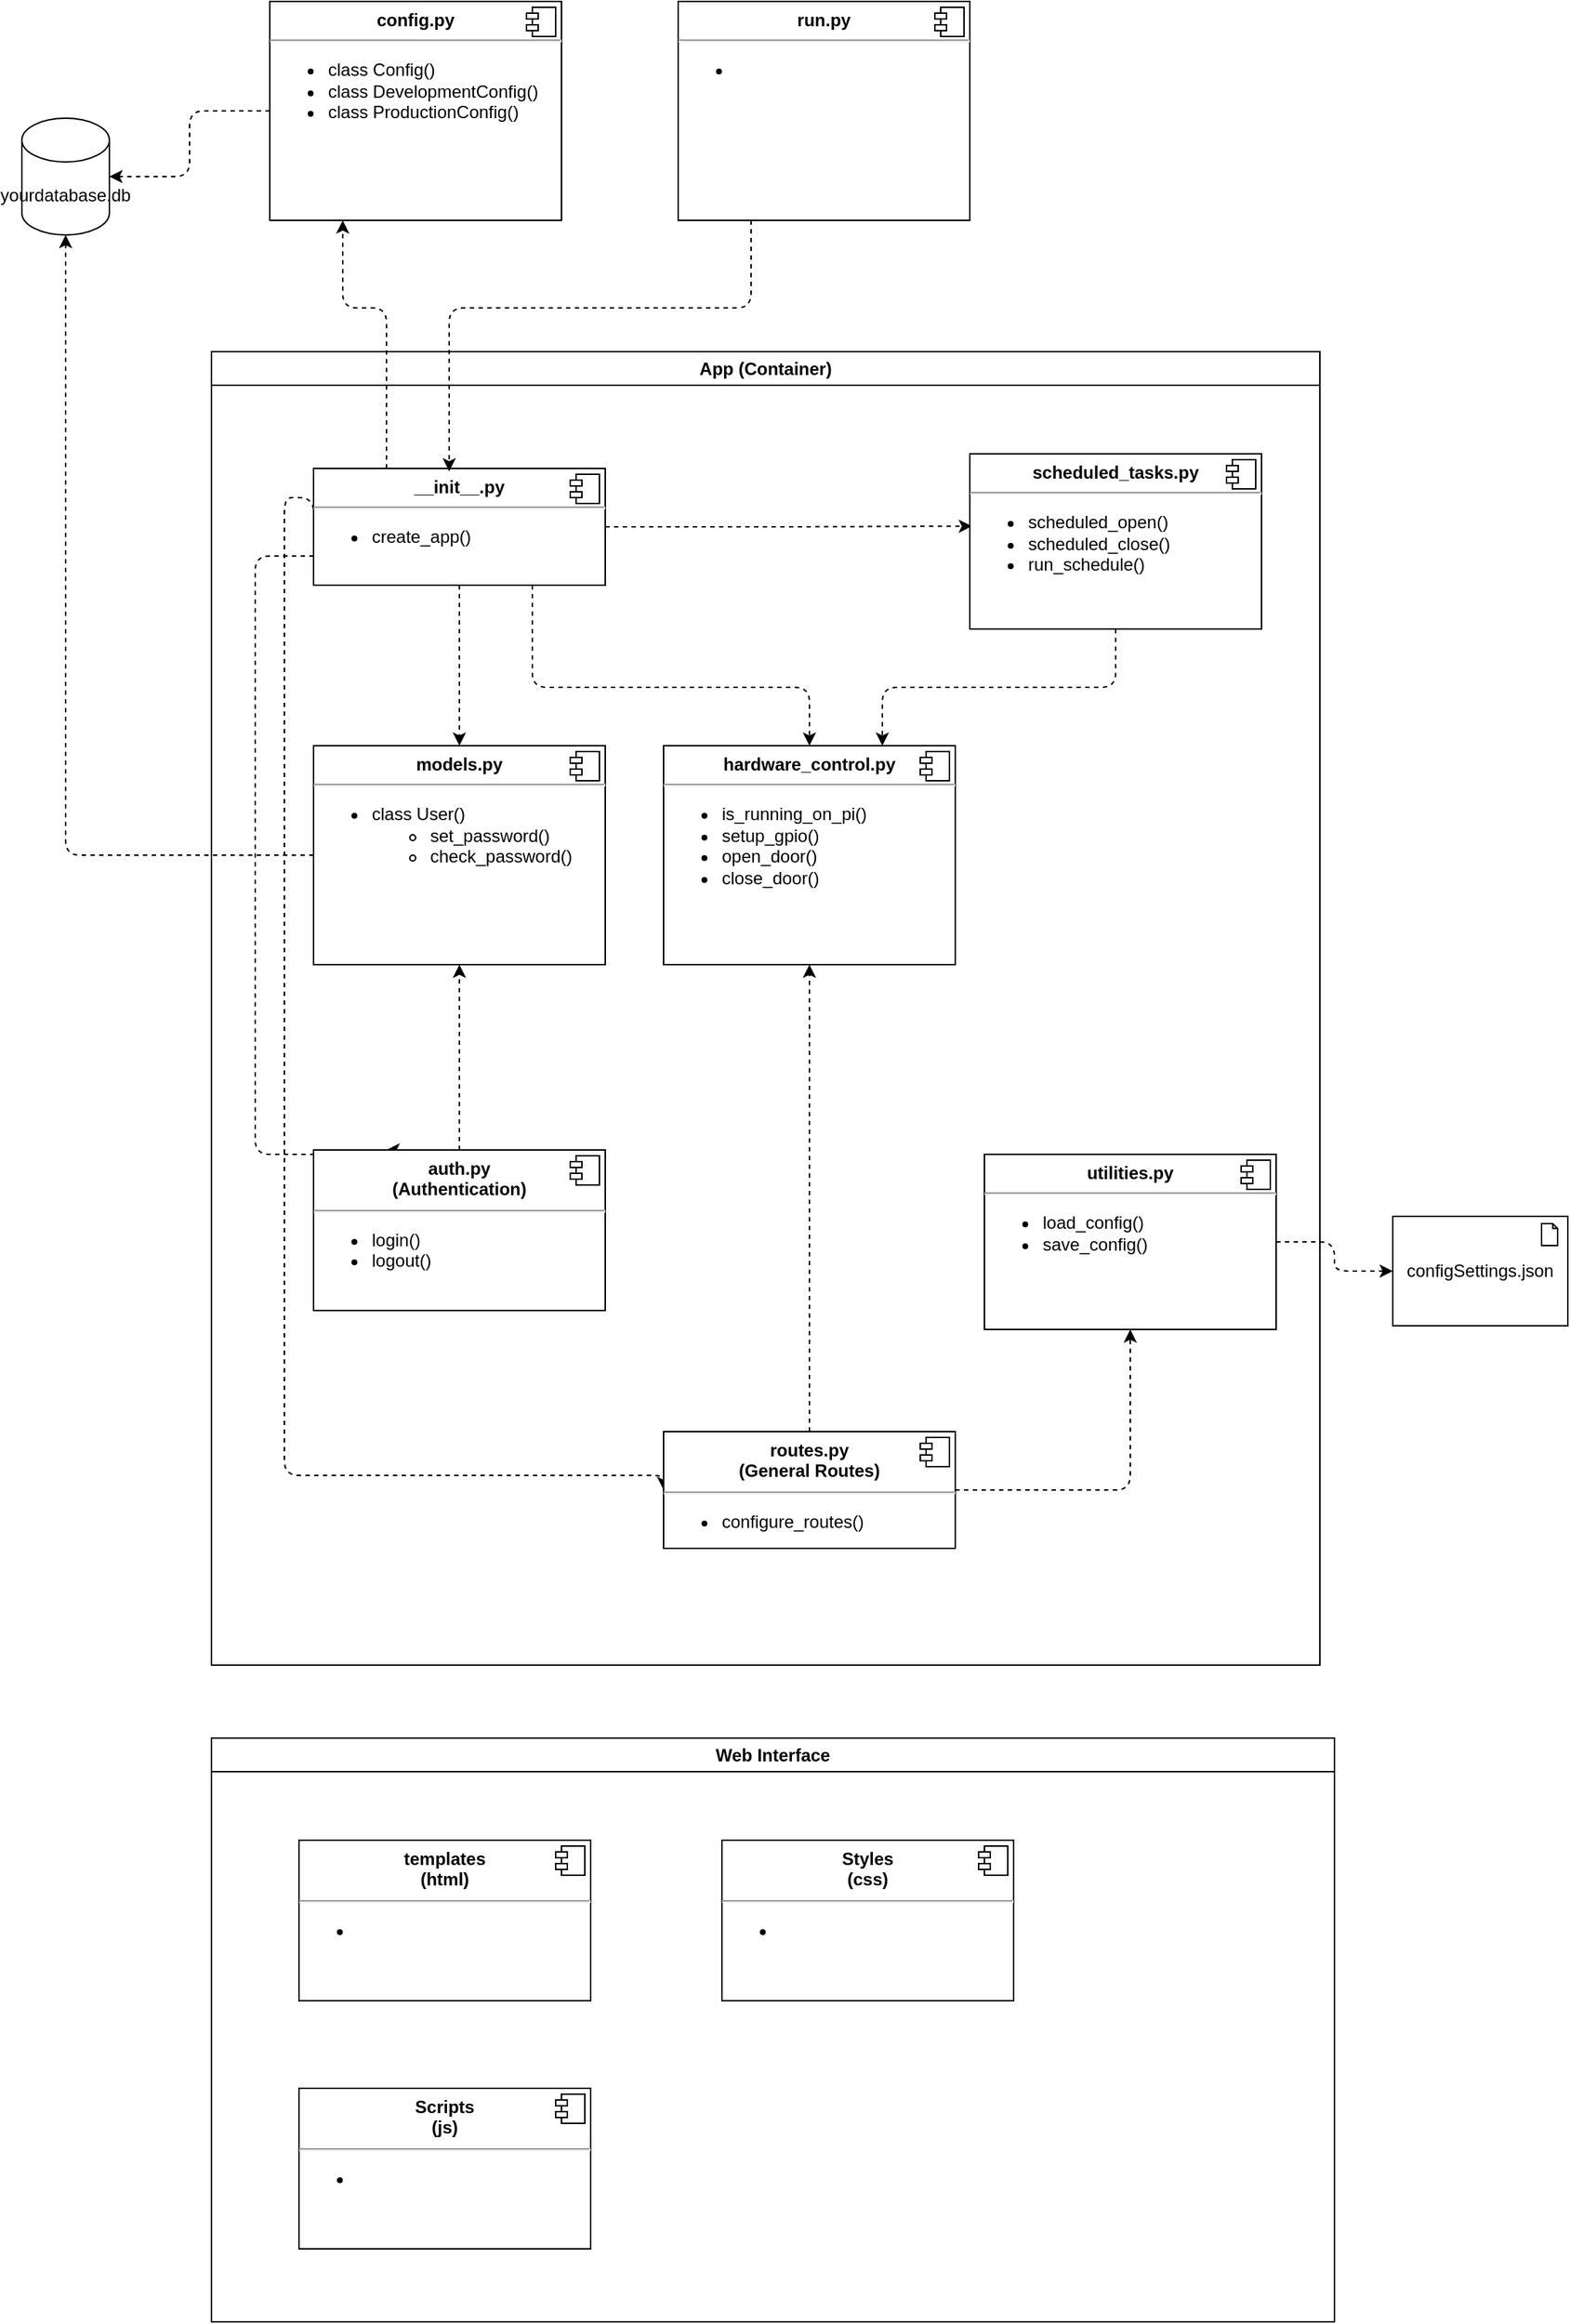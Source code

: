 <mxfile>
    <diagram id="V0ymNO99uJ9YVkYQyexd" name="Page-1">
        <mxGraphModel dx="3644" dy="1752" grid="1" gridSize="10" guides="1" tooltips="1" connect="1" arrows="1" fold="1" page="1" pageScale="1" pageWidth="1169" pageHeight="1654" math="0" shadow="0">
            <root>
                <mxCell id="0"/>
                <mxCell id="1" parent="0"/>
                <mxCell id="57" value="App (Container)" style="swimlane;whiteSpace=wrap;html=1;align=center;" vertex="1" parent="1">
                    <mxGeometry x="-1010" y="250" width="760" height="900" as="geometry"/>
                </mxCell>
                <mxCell id="85" style="edgeStyle=orthogonalEdgeStyle;html=1;dashed=1;" edge="1" parent="57" source="62" target="70">
                    <mxGeometry relative="1" as="geometry"/>
                </mxCell>
                <mxCell id="86" style="edgeStyle=orthogonalEdgeStyle;html=1;exitX=0.75;exitY=1;exitDx=0;exitDy=0;entryX=0.5;entryY=0;entryDx=0;entryDy=0;dashed=1;" edge="1" parent="57" source="62" target="68">
                    <mxGeometry relative="1" as="geometry">
                        <Array as="points">
                            <mxPoint x="220" y="230"/>
                            <mxPoint x="410" y="230"/>
                        </Array>
                    </mxGeometry>
                </mxCell>
                <mxCell id="127" style="edgeStyle=orthogonalEdgeStyle;html=1;exitX=0.25;exitY=1;exitDx=0;exitDy=0;entryX=0.25;entryY=0;entryDx=0;entryDy=0;dashed=1;" edge="1" parent="57" source="62" target="64">
                    <mxGeometry relative="1" as="geometry">
                        <Array as="points">
                            <mxPoint x="30" y="140"/>
                            <mxPoint x="30" y="550"/>
                            <mxPoint x="130" y="550"/>
                        </Array>
                    </mxGeometry>
                </mxCell>
                <mxCell id="128" style="edgeStyle=orthogonalEdgeStyle;html=1;exitX=0;exitY=0.5;exitDx=0;exitDy=0;entryX=0;entryY=0.5;entryDx=0;entryDy=0;dashed=1;" edge="1" parent="57" source="62" target="66">
                    <mxGeometry relative="1" as="geometry">
                        <Array as="points">
                            <mxPoint x="50" y="100"/>
                            <mxPoint x="50" y="770"/>
                        </Array>
                    </mxGeometry>
                </mxCell>
                <mxCell id="129" style="edgeStyle=orthogonalEdgeStyle;html=1;exitX=1;exitY=0.5;exitDx=0;exitDy=0;dashed=1;entryX=0.007;entryY=0.413;entryDx=0;entryDy=0;entryPerimeter=0;" edge="1" parent="57" source="62" target="72">
                    <mxGeometry relative="1" as="geometry"/>
                </mxCell>
                <mxCell id="62" value="&lt;p style=&quot;margin:0px;margin-top:6px;text-align:center;&quot;&gt;&lt;b&gt;__init__.py&lt;/b&gt;&lt;/p&gt;&lt;hr&gt;&lt;p style=&quot;margin:0px;margin-left:8px;&quot;&gt;&lt;/p&gt;&lt;ul&gt;&lt;li&gt;create_app()&lt;/li&gt;&lt;/ul&gt;&lt;p&gt;&lt;/p&gt;" style="align=left;overflow=fill;html=1;dropTarget=0;" vertex="1" parent="57">
                    <mxGeometry x="70" y="80" width="200" height="80" as="geometry"/>
                </mxCell>
                <mxCell id="63" value="" style="shape=component;jettyWidth=8;jettyHeight=4;" vertex="1" parent="62">
                    <mxGeometry x="1" width="20" height="20" relative="1" as="geometry">
                        <mxPoint x="-24" y="4" as="offset"/>
                    </mxGeometry>
                </mxCell>
                <mxCell id="93" style="edgeStyle=orthogonalEdgeStyle;html=1;exitX=0.5;exitY=0;exitDx=0;exitDy=0;entryX=0.5;entryY=1;entryDx=0;entryDy=0;dashed=1;" edge="1" parent="57" source="64" target="70">
                    <mxGeometry relative="1" as="geometry"/>
                </mxCell>
                <mxCell id="64" value="&lt;p style=&quot;margin:0px;margin-top:6px;text-align:center;&quot;&gt;&lt;b&gt;auth.py&lt;br&gt;(Authentication)&lt;/b&gt;&lt;/p&gt;&lt;hr&gt;&lt;p style=&quot;margin:0px;margin-left:8px;&quot;&gt;&lt;/p&gt;&lt;ul&gt;&lt;li&gt;login()&lt;/li&gt;&lt;li&gt;logout()&lt;/li&gt;&lt;/ul&gt;&lt;p&gt;&lt;/p&gt;" style="align=left;overflow=fill;html=1;dropTarget=0;" vertex="1" parent="57">
                    <mxGeometry x="70" y="547" width="200" height="110" as="geometry"/>
                </mxCell>
                <mxCell id="65" value="" style="shape=component;jettyWidth=8;jettyHeight=4;" vertex="1" parent="64">
                    <mxGeometry x="1" width="20" height="20" relative="1" as="geometry">
                        <mxPoint x="-24" y="4" as="offset"/>
                    </mxGeometry>
                </mxCell>
                <mxCell id="90" style="edgeStyle=orthogonalEdgeStyle;html=1;exitX=0.5;exitY=0;exitDx=0;exitDy=0;dashed=1;" edge="1" parent="57" source="66" target="68">
                    <mxGeometry relative="1" as="geometry"/>
                </mxCell>
                <mxCell id="92" style="edgeStyle=orthogonalEdgeStyle;html=1;exitX=1;exitY=0.5;exitDx=0;exitDy=0;dashed=1;" edge="1" parent="57" source="66" target="74">
                    <mxGeometry relative="1" as="geometry"/>
                </mxCell>
                <mxCell id="66" value="&lt;p style=&quot;margin:0px;margin-top:6px;text-align:center;&quot;&gt;&lt;b&gt;routes.py&lt;br&gt;(General Routes)&lt;/b&gt;&lt;/p&gt;&lt;hr&gt;&lt;p style=&quot;margin:0px;margin-left:8px;&quot;&gt;&lt;/p&gt;&lt;ul&gt;&lt;li&gt;configure_routes()&lt;/li&gt;&lt;/ul&gt;&lt;p&gt;&lt;/p&gt;" style="align=left;overflow=fill;html=1;dropTarget=0;" vertex="1" parent="57">
                    <mxGeometry x="310" y="740" width="200" height="80" as="geometry"/>
                </mxCell>
                <mxCell id="67" value="" style="shape=component;jettyWidth=8;jettyHeight=4;" vertex="1" parent="66">
                    <mxGeometry x="1" width="20" height="20" relative="1" as="geometry">
                        <mxPoint x="-24" y="4" as="offset"/>
                    </mxGeometry>
                </mxCell>
                <mxCell id="68" value="&lt;p style=&quot;margin:0px;margin-top:6px;text-align:center;&quot;&gt;&lt;b&gt;hardware_control.py&lt;/b&gt;&lt;/p&gt;&lt;hr&gt;&lt;p style=&quot;margin:0px;margin-left:8px;&quot;&gt;&lt;/p&gt;&lt;ul&gt;&lt;li&gt;is_running_on_pi()&lt;/li&gt;&lt;li&gt;setup_gpio()&lt;/li&gt;&lt;li&gt;open_door()&lt;/li&gt;&lt;li&gt;close_door()&lt;/li&gt;&lt;/ul&gt;&lt;p&gt;&lt;/p&gt;" style="align=left;overflow=fill;html=1;dropTarget=0;" vertex="1" parent="57">
                    <mxGeometry x="310" y="270" width="200" height="150" as="geometry"/>
                </mxCell>
                <mxCell id="69" value="" style="shape=component;jettyWidth=8;jettyHeight=4;" vertex="1" parent="68">
                    <mxGeometry x="1" width="20" height="20" relative="1" as="geometry">
                        <mxPoint x="-24" y="4" as="offset"/>
                    </mxGeometry>
                </mxCell>
                <mxCell id="70" value="&lt;p style=&quot;margin:0px;margin-top:6px;text-align:center;&quot;&gt;&lt;b&gt;models.py&lt;/b&gt;&lt;/p&gt;&lt;hr&gt;&lt;p style=&quot;margin:0px;margin-left:8px;&quot;&gt;&lt;/p&gt;&lt;ul&gt;&lt;li&gt;class User()&lt;/li&gt;&lt;ul&gt;&lt;li&gt;set_password()&lt;/li&gt;&lt;li&gt;check_password()&lt;/li&gt;&lt;/ul&gt;&lt;/ul&gt;&lt;p&gt;&lt;/p&gt;" style="align=left;overflow=fill;html=1;dropTarget=0;" vertex="1" parent="57">
                    <mxGeometry x="70" y="270" width="200" height="150" as="geometry"/>
                </mxCell>
                <mxCell id="71" value="" style="shape=component;jettyWidth=8;jettyHeight=4;" vertex="1" parent="70">
                    <mxGeometry x="1" width="20" height="20" relative="1" as="geometry">
                        <mxPoint x="-24" y="4" as="offset"/>
                    </mxGeometry>
                </mxCell>
                <mxCell id="89" style="edgeStyle=orthogonalEdgeStyle;html=1;entryX=0.75;entryY=0;entryDx=0;entryDy=0;dashed=1;exitX=0.5;exitY=1;exitDx=0;exitDy=0;" edge="1" parent="57" source="72" target="68">
                    <mxGeometry relative="1" as="geometry"/>
                </mxCell>
                <mxCell id="72" value="&lt;p style=&quot;margin:0px;margin-top:6px;text-align:center;&quot;&gt;&lt;b&gt;scheduled_tasks.py&lt;/b&gt;&lt;/p&gt;&lt;hr&gt;&lt;p style=&quot;margin:0px;margin-left:8px;&quot;&gt;&lt;/p&gt;&lt;ul&gt;&lt;li&gt;scheduled_open()&lt;/li&gt;&lt;li&gt;scheduled_close()&lt;/li&gt;&lt;li&gt;run_schedule()&lt;/li&gt;&lt;/ul&gt;&lt;p&gt;&lt;/p&gt;" style="align=left;overflow=fill;html=1;dropTarget=0;" vertex="1" parent="57">
                    <mxGeometry x="520" y="70" width="200" height="120" as="geometry"/>
                </mxCell>
                <mxCell id="73" value="" style="shape=component;jettyWidth=8;jettyHeight=4;" vertex="1" parent="72">
                    <mxGeometry x="1" width="20" height="20" relative="1" as="geometry">
                        <mxPoint x="-24" y="4" as="offset"/>
                    </mxGeometry>
                </mxCell>
                <mxCell id="74" value="&lt;p style=&quot;margin:0px;margin-top:6px;text-align:center;&quot;&gt;&lt;b&gt;utilities.py&lt;/b&gt;&lt;/p&gt;&lt;hr&gt;&lt;p style=&quot;margin:0px;margin-left:8px;&quot;&gt;&lt;/p&gt;&lt;ul&gt;&lt;li&gt;load_config()&lt;/li&gt;&lt;li&gt;save_config()&lt;/li&gt;&lt;/ul&gt;&lt;p&gt;&lt;/p&gt;" style="align=left;overflow=fill;html=1;dropTarget=0;" vertex="1" parent="57">
                    <mxGeometry x="530" y="550" width="200" height="120" as="geometry"/>
                </mxCell>
                <mxCell id="75" value="" style="shape=component;jettyWidth=8;jettyHeight=4;" vertex="1" parent="74">
                    <mxGeometry x="1" width="20" height="20" relative="1" as="geometry">
                        <mxPoint x="-24" y="4" as="offset"/>
                    </mxGeometry>
                </mxCell>
                <mxCell id="97" style="edgeStyle=orthogonalEdgeStyle;html=1;exitX=0;exitY=0.5;exitDx=0;exitDy=0;entryX=1;entryY=0.5;entryDx=0;entryDy=0;entryPerimeter=0;dashed=1;" edge="1" parent="1" source="76" target="96">
                    <mxGeometry relative="1" as="geometry"/>
                </mxCell>
                <mxCell id="76" value="&lt;p style=&quot;margin:0px;margin-top:6px;text-align:center;&quot;&gt;&lt;b&gt;config.py&lt;/b&gt;&lt;/p&gt;&lt;hr&gt;&lt;p style=&quot;margin:0px;margin-left:8px;&quot;&gt;&lt;/p&gt;&lt;ul&gt;&lt;li&gt;class Config()&lt;/li&gt;&lt;li&gt;class DevelopmentConfig()&lt;/li&gt;&lt;li&gt;class ProductionConfig()&lt;/li&gt;&lt;/ul&gt;&lt;p&gt;&lt;/p&gt;" style="align=left;overflow=fill;html=1;dropTarget=0;" vertex="1" parent="1">
                    <mxGeometry x="-970" y="10" width="200" height="150" as="geometry"/>
                </mxCell>
                <mxCell id="77" value="" style="shape=component;jettyWidth=8;jettyHeight=4;" vertex="1" parent="76">
                    <mxGeometry x="1" width="20" height="20" relative="1" as="geometry">
                        <mxPoint x="-24" y="4" as="offset"/>
                    </mxGeometry>
                </mxCell>
                <mxCell id="83" style="edgeStyle=orthogonalEdgeStyle;html=1;entryX=0.465;entryY=0.025;entryDx=0;entryDy=0;dashed=1;entryPerimeter=0;exitX=0.25;exitY=1;exitDx=0;exitDy=0;" edge="1" parent="1" source="78" target="62">
                    <mxGeometry relative="1" as="geometry">
                        <Array as="points">
                            <mxPoint x="-640" y="220"/>
                            <mxPoint x="-847" y="220"/>
                        </Array>
                    </mxGeometry>
                </mxCell>
                <mxCell id="78" value="&lt;p style=&quot;margin:0px;margin-top:6px;text-align:center;&quot;&gt;&lt;b&gt;run.py&lt;/b&gt;&lt;/p&gt;&lt;hr&gt;&lt;p style=&quot;margin:0px;margin-left:8px;&quot;&gt;&lt;/p&gt;&lt;ul&gt;&lt;li&gt;&lt;br&gt;&lt;/li&gt;&lt;/ul&gt;&lt;p&gt;&lt;/p&gt;" style="align=left;overflow=fill;html=1;dropTarget=0;" vertex="1" parent="1">
                    <mxGeometry x="-690" y="10" width="200" height="150" as="geometry"/>
                </mxCell>
                <mxCell id="79" value="" style="shape=component;jettyWidth=8;jettyHeight=4;" vertex="1" parent="78">
                    <mxGeometry x="1" width="20" height="20" relative="1" as="geometry">
                        <mxPoint x="-24" y="4" as="offset"/>
                    </mxGeometry>
                </mxCell>
                <mxCell id="88" style="edgeStyle=orthogonalEdgeStyle;html=1;exitX=0.25;exitY=0;exitDx=0;exitDy=0;entryX=0.25;entryY=1;entryDx=0;entryDy=0;dashed=1;" edge="1" parent="1" source="62" target="76">
                    <mxGeometry relative="1" as="geometry">
                        <Array as="points">
                            <mxPoint x="-890" y="220"/>
                            <mxPoint x="-920" y="220"/>
                        </Array>
                    </mxGeometry>
                </mxCell>
                <mxCell id="94" value="configSettings.json" style="html=1;outlineConnect=0;whiteSpace=wrap;shape=mxgraph.archimate.application;appType=artifact" vertex="1" parent="1">
                    <mxGeometry x="-200" y="842.5" width="120" height="75" as="geometry"/>
                </mxCell>
                <mxCell id="95" style="edgeStyle=orthogonalEdgeStyle;html=1;exitX=1;exitY=0.5;exitDx=0;exitDy=0;dashed=1;" edge="1" parent="1" source="74" target="94">
                    <mxGeometry relative="1" as="geometry"/>
                </mxCell>
                <mxCell id="96" value="yourdatabase.db" style="shape=cylinder3;whiteSpace=wrap;html=1;boundedLbl=1;backgroundOutline=1;size=15;" vertex="1" parent="1">
                    <mxGeometry x="-1140" y="90" width="60" height="80" as="geometry"/>
                </mxCell>
                <mxCell id="99" value="Web Interface" style="swimlane;whiteSpace=wrap;html=1;align=center;" vertex="1" parent="1">
                    <mxGeometry x="-1010" y="1200" width="770" height="400" as="geometry"/>
                </mxCell>
                <mxCell id="121" value="&lt;p style=&quot;margin:0px;margin-top:6px;text-align:center;&quot;&gt;&lt;b&gt;templates&lt;br&gt;(html)&lt;/b&gt;&lt;/p&gt;&lt;hr&gt;&lt;p style=&quot;margin:0px;margin-left:8px;&quot;&gt;&lt;/p&gt;&lt;ul&gt;&lt;li&gt;&lt;br&gt;&lt;/li&gt;&lt;/ul&gt;&lt;p&gt;&lt;/p&gt;" style="align=left;overflow=fill;html=1;dropTarget=0;" vertex="1" parent="99">
                    <mxGeometry x="60" y="70" width="200" height="110" as="geometry"/>
                </mxCell>
                <mxCell id="122" value="" style="shape=component;jettyWidth=8;jettyHeight=4;" vertex="1" parent="121">
                    <mxGeometry x="1" width="20" height="20" relative="1" as="geometry">
                        <mxPoint x="-24" y="4" as="offset"/>
                    </mxGeometry>
                </mxCell>
                <mxCell id="123" value="&lt;p style=&quot;margin:0px;margin-top:6px;text-align:center;&quot;&gt;&lt;b&gt;Styles&lt;br&gt;(css)&lt;/b&gt;&lt;/p&gt;&lt;hr&gt;&lt;p style=&quot;margin:0px;margin-left:8px;&quot;&gt;&lt;/p&gt;&lt;ul&gt;&lt;li&gt;&lt;br&gt;&lt;/li&gt;&lt;/ul&gt;&lt;p&gt;&lt;/p&gt;" style="align=left;overflow=fill;html=1;dropTarget=0;" vertex="1" parent="99">
                    <mxGeometry x="350" y="70" width="200" height="110" as="geometry"/>
                </mxCell>
                <mxCell id="124" value="" style="shape=component;jettyWidth=8;jettyHeight=4;" vertex="1" parent="123">
                    <mxGeometry x="1" width="20" height="20" relative="1" as="geometry">
                        <mxPoint x="-24" y="4" as="offset"/>
                    </mxGeometry>
                </mxCell>
                <mxCell id="125" value="&lt;p style=&quot;margin:0px;margin-top:6px;text-align:center;&quot;&gt;&lt;b&gt;Scripts&lt;br&gt;(js)&lt;/b&gt;&lt;/p&gt;&lt;hr&gt;&lt;p style=&quot;margin:0px;margin-left:8px;&quot;&gt;&lt;/p&gt;&lt;ul&gt;&lt;li&gt;&lt;br&gt;&lt;/li&gt;&lt;/ul&gt;&lt;p&gt;&lt;/p&gt;" style="align=left;overflow=fill;html=1;dropTarget=0;" vertex="1" parent="99">
                    <mxGeometry x="60" y="240" width="200" height="110" as="geometry"/>
                </mxCell>
                <mxCell id="126" value="" style="shape=component;jettyWidth=8;jettyHeight=4;" vertex="1" parent="125">
                    <mxGeometry x="1" width="20" height="20" relative="1" as="geometry">
                        <mxPoint x="-24" y="4" as="offset"/>
                    </mxGeometry>
                </mxCell>
                <mxCell id="130" style="edgeStyle=orthogonalEdgeStyle;html=1;exitX=0;exitY=0.5;exitDx=0;exitDy=0;entryX=0.5;entryY=1;entryDx=0;entryDy=0;entryPerimeter=0;dashed=1;" edge="1" parent="1" source="70" target="96">
                    <mxGeometry relative="1" as="geometry"/>
                </mxCell>
            </root>
        </mxGraphModel>
    </diagram>
</mxfile>